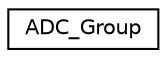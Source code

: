 digraph "Graphical Class Hierarchy"
{
 // LATEX_PDF_SIZE
  edge [fontname="Helvetica",fontsize="10",labelfontname="Helvetica",labelfontsize="10"];
  node [fontname="Helvetica",fontsize="10",shape=record];
  rankdir="LR";
  Node0 [label="ADC_Group",height=0.2,width=0.4,color="black", fillcolor="white", style="filled",URL="$class_a_d_c___group.html",tooltip="Clase del objeto ADC_Group FUNCIONAMIENTO: Solo debe crearse UN objeto ADC. Todos los canales y disti..."];
}
